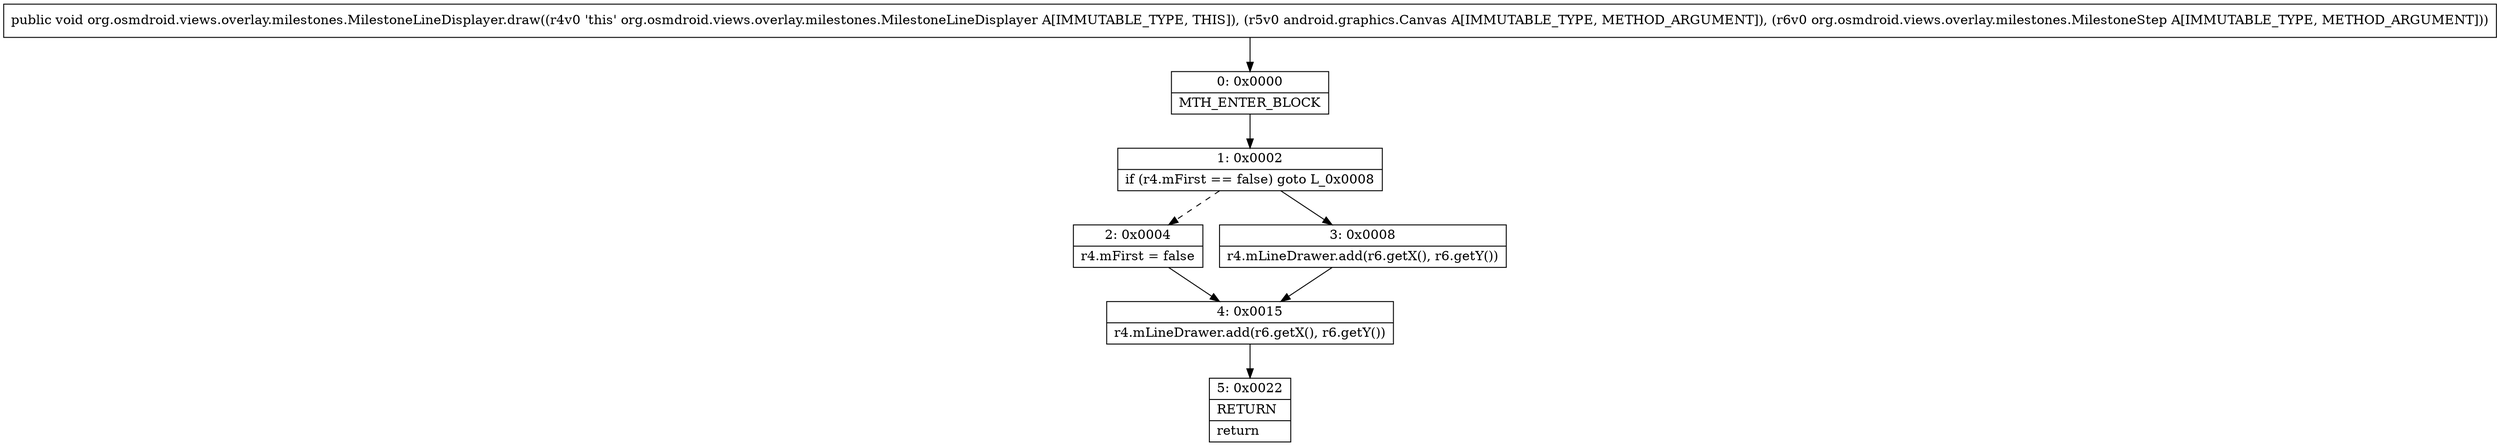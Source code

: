 digraph "CFG fororg.osmdroid.views.overlay.milestones.MilestoneLineDisplayer.draw(Landroid\/graphics\/Canvas;Lorg\/osmdroid\/views\/overlay\/milestones\/MilestoneStep;)V" {
Node_0 [shape=record,label="{0\:\ 0x0000|MTH_ENTER_BLOCK\l}"];
Node_1 [shape=record,label="{1\:\ 0x0002|if (r4.mFirst == false) goto L_0x0008\l}"];
Node_2 [shape=record,label="{2\:\ 0x0004|r4.mFirst = false\l}"];
Node_3 [shape=record,label="{3\:\ 0x0008|r4.mLineDrawer.add(r6.getX(), r6.getY())\l}"];
Node_4 [shape=record,label="{4\:\ 0x0015|r4.mLineDrawer.add(r6.getX(), r6.getY())\l}"];
Node_5 [shape=record,label="{5\:\ 0x0022|RETURN\l|return\l}"];
MethodNode[shape=record,label="{public void org.osmdroid.views.overlay.milestones.MilestoneLineDisplayer.draw((r4v0 'this' org.osmdroid.views.overlay.milestones.MilestoneLineDisplayer A[IMMUTABLE_TYPE, THIS]), (r5v0 android.graphics.Canvas A[IMMUTABLE_TYPE, METHOD_ARGUMENT]), (r6v0 org.osmdroid.views.overlay.milestones.MilestoneStep A[IMMUTABLE_TYPE, METHOD_ARGUMENT])) }"];
MethodNode -> Node_0;
Node_0 -> Node_1;
Node_1 -> Node_2[style=dashed];
Node_1 -> Node_3;
Node_2 -> Node_4;
Node_3 -> Node_4;
Node_4 -> Node_5;
}

